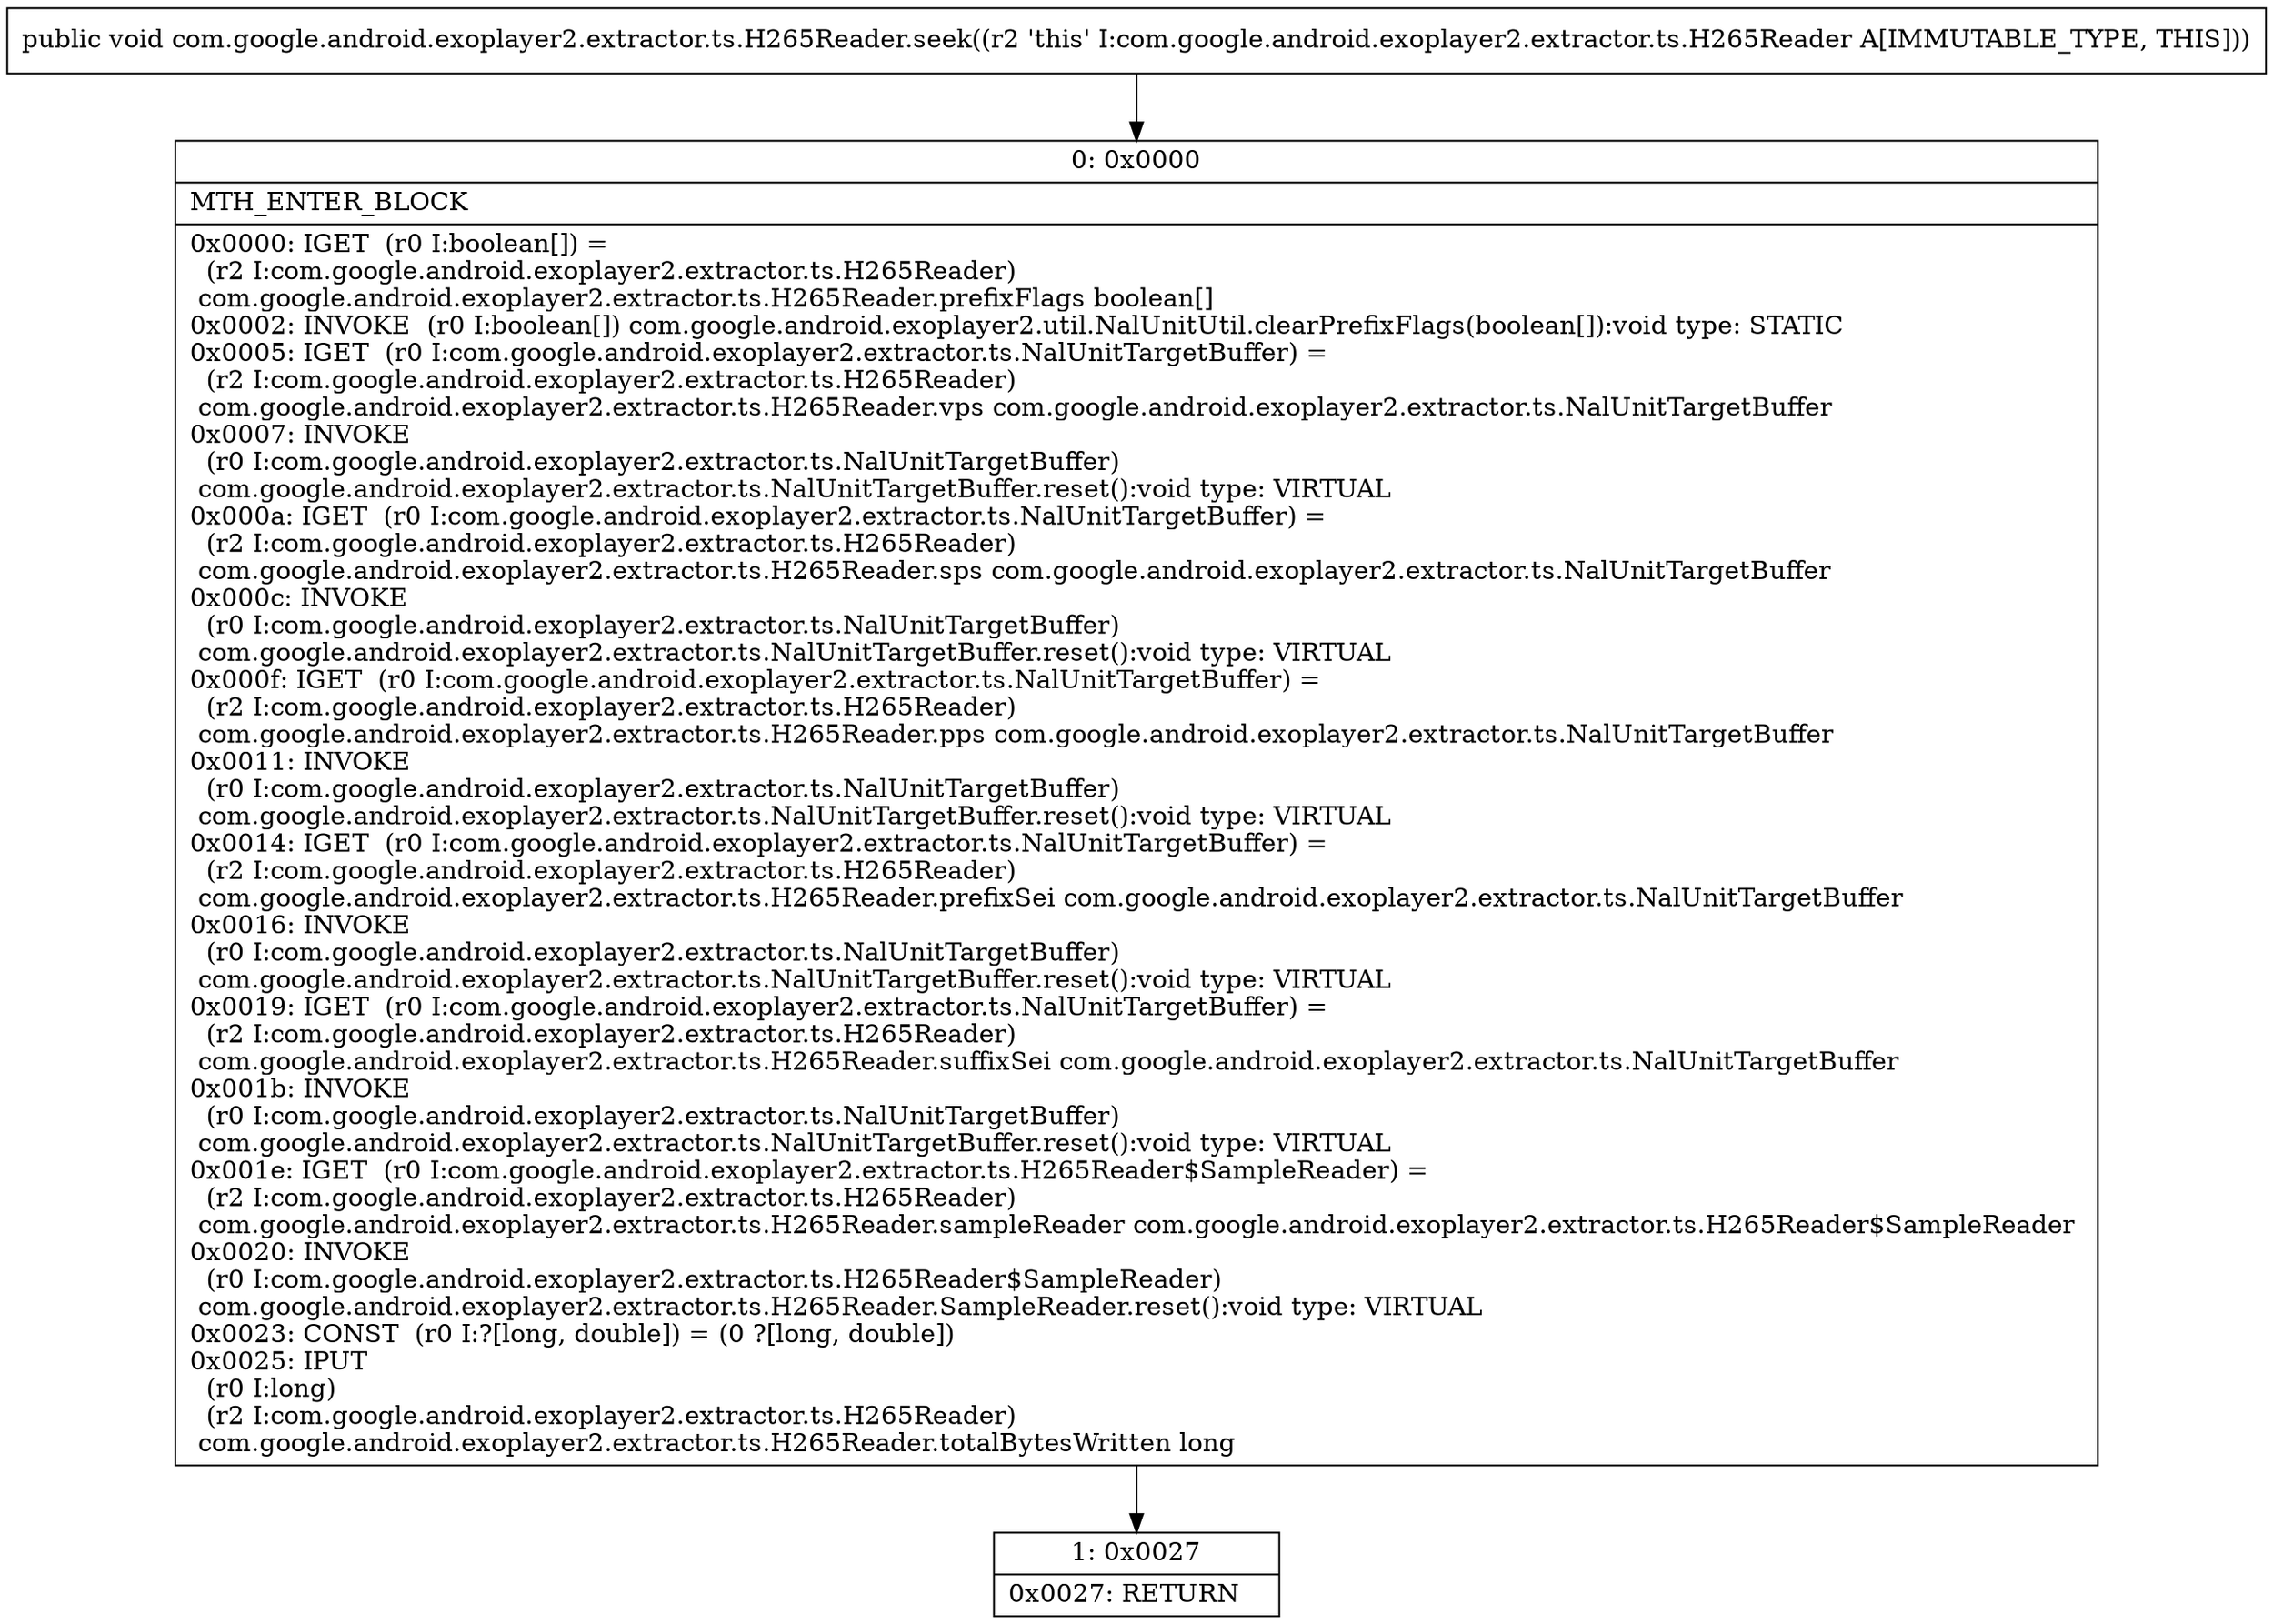 digraph "CFG forcom.google.android.exoplayer2.extractor.ts.H265Reader.seek()V" {
Node_0 [shape=record,label="{0\:\ 0x0000|MTH_ENTER_BLOCK\l|0x0000: IGET  (r0 I:boolean[]) = \l  (r2 I:com.google.android.exoplayer2.extractor.ts.H265Reader)\l com.google.android.exoplayer2.extractor.ts.H265Reader.prefixFlags boolean[] \l0x0002: INVOKE  (r0 I:boolean[]) com.google.android.exoplayer2.util.NalUnitUtil.clearPrefixFlags(boolean[]):void type: STATIC \l0x0005: IGET  (r0 I:com.google.android.exoplayer2.extractor.ts.NalUnitTargetBuffer) = \l  (r2 I:com.google.android.exoplayer2.extractor.ts.H265Reader)\l com.google.android.exoplayer2.extractor.ts.H265Reader.vps com.google.android.exoplayer2.extractor.ts.NalUnitTargetBuffer \l0x0007: INVOKE  \l  (r0 I:com.google.android.exoplayer2.extractor.ts.NalUnitTargetBuffer)\l com.google.android.exoplayer2.extractor.ts.NalUnitTargetBuffer.reset():void type: VIRTUAL \l0x000a: IGET  (r0 I:com.google.android.exoplayer2.extractor.ts.NalUnitTargetBuffer) = \l  (r2 I:com.google.android.exoplayer2.extractor.ts.H265Reader)\l com.google.android.exoplayer2.extractor.ts.H265Reader.sps com.google.android.exoplayer2.extractor.ts.NalUnitTargetBuffer \l0x000c: INVOKE  \l  (r0 I:com.google.android.exoplayer2.extractor.ts.NalUnitTargetBuffer)\l com.google.android.exoplayer2.extractor.ts.NalUnitTargetBuffer.reset():void type: VIRTUAL \l0x000f: IGET  (r0 I:com.google.android.exoplayer2.extractor.ts.NalUnitTargetBuffer) = \l  (r2 I:com.google.android.exoplayer2.extractor.ts.H265Reader)\l com.google.android.exoplayer2.extractor.ts.H265Reader.pps com.google.android.exoplayer2.extractor.ts.NalUnitTargetBuffer \l0x0011: INVOKE  \l  (r0 I:com.google.android.exoplayer2.extractor.ts.NalUnitTargetBuffer)\l com.google.android.exoplayer2.extractor.ts.NalUnitTargetBuffer.reset():void type: VIRTUAL \l0x0014: IGET  (r0 I:com.google.android.exoplayer2.extractor.ts.NalUnitTargetBuffer) = \l  (r2 I:com.google.android.exoplayer2.extractor.ts.H265Reader)\l com.google.android.exoplayer2.extractor.ts.H265Reader.prefixSei com.google.android.exoplayer2.extractor.ts.NalUnitTargetBuffer \l0x0016: INVOKE  \l  (r0 I:com.google.android.exoplayer2.extractor.ts.NalUnitTargetBuffer)\l com.google.android.exoplayer2.extractor.ts.NalUnitTargetBuffer.reset():void type: VIRTUAL \l0x0019: IGET  (r0 I:com.google.android.exoplayer2.extractor.ts.NalUnitTargetBuffer) = \l  (r2 I:com.google.android.exoplayer2.extractor.ts.H265Reader)\l com.google.android.exoplayer2.extractor.ts.H265Reader.suffixSei com.google.android.exoplayer2.extractor.ts.NalUnitTargetBuffer \l0x001b: INVOKE  \l  (r0 I:com.google.android.exoplayer2.extractor.ts.NalUnitTargetBuffer)\l com.google.android.exoplayer2.extractor.ts.NalUnitTargetBuffer.reset():void type: VIRTUAL \l0x001e: IGET  (r0 I:com.google.android.exoplayer2.extractor.ts.H265Reader$SampleReader) = \l  (r2 I:com.google.android.exoplayer2.extractor.ts.H265Reader)\l com.google.android.exoplayer2.extractor.ts.H265Reader.sampleReader com.google.android.exoplayer2.extractor.ts.H265Reader$SampleReader \l0x0020: INVOKE  \l  (r0 I:com.google.android.exoplayer2.extractor.ts.H265Reader$SampleReader)\l com.google.android.exoplayer2.extractor.ts.H265Reader.SampleReader.reset():void type: VIRTUAL \l0x0023: CONST  (r0 I:?[long, double]) = (0 ?[long, double]) \l0x0025: IPUT  \l  (r0 I:long)\l  (r2 I:com.google.android.exoplayer2.extractor.ts.H265Reader)\l com.google.android.exoplayer2.extractor.ts.H265Reader.totalBytesWritten long \l}"];
Node_1 [shape=record,label="{1\:\ 0x0027|0x0027: RETURN   \l}"];
MethodNode[shape=record,label="{public void com.google.android.exoplayer2.extractor.ts.H265Reader.seek((r2 'this' I:com.google.android.exoplayer2.extractor.ts.H265Reader A[IMMUTABLE_TYPE, THIS])) }"];
MethodNode -> Node_0;
Node_0 -> Node_1;
}

